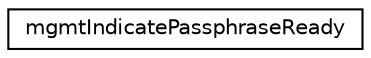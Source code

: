 digraph "Graphical Class Hierarchy"
{
  edge [fontname="Helvetica",fontsize="10",labelfontname="Helvetica",labelfontsize="10"];
  node [fontname="Helvetica",fontsize="10",shape=record];
  rankdir="LR";
  Node1 [label="mgmtIndicatePassphraseReady",height=0.2,width=0.4,color="black", fillcolor="white", style="filled",URL="$structmgmt_indicate_passphrase_ready.html"];
}
